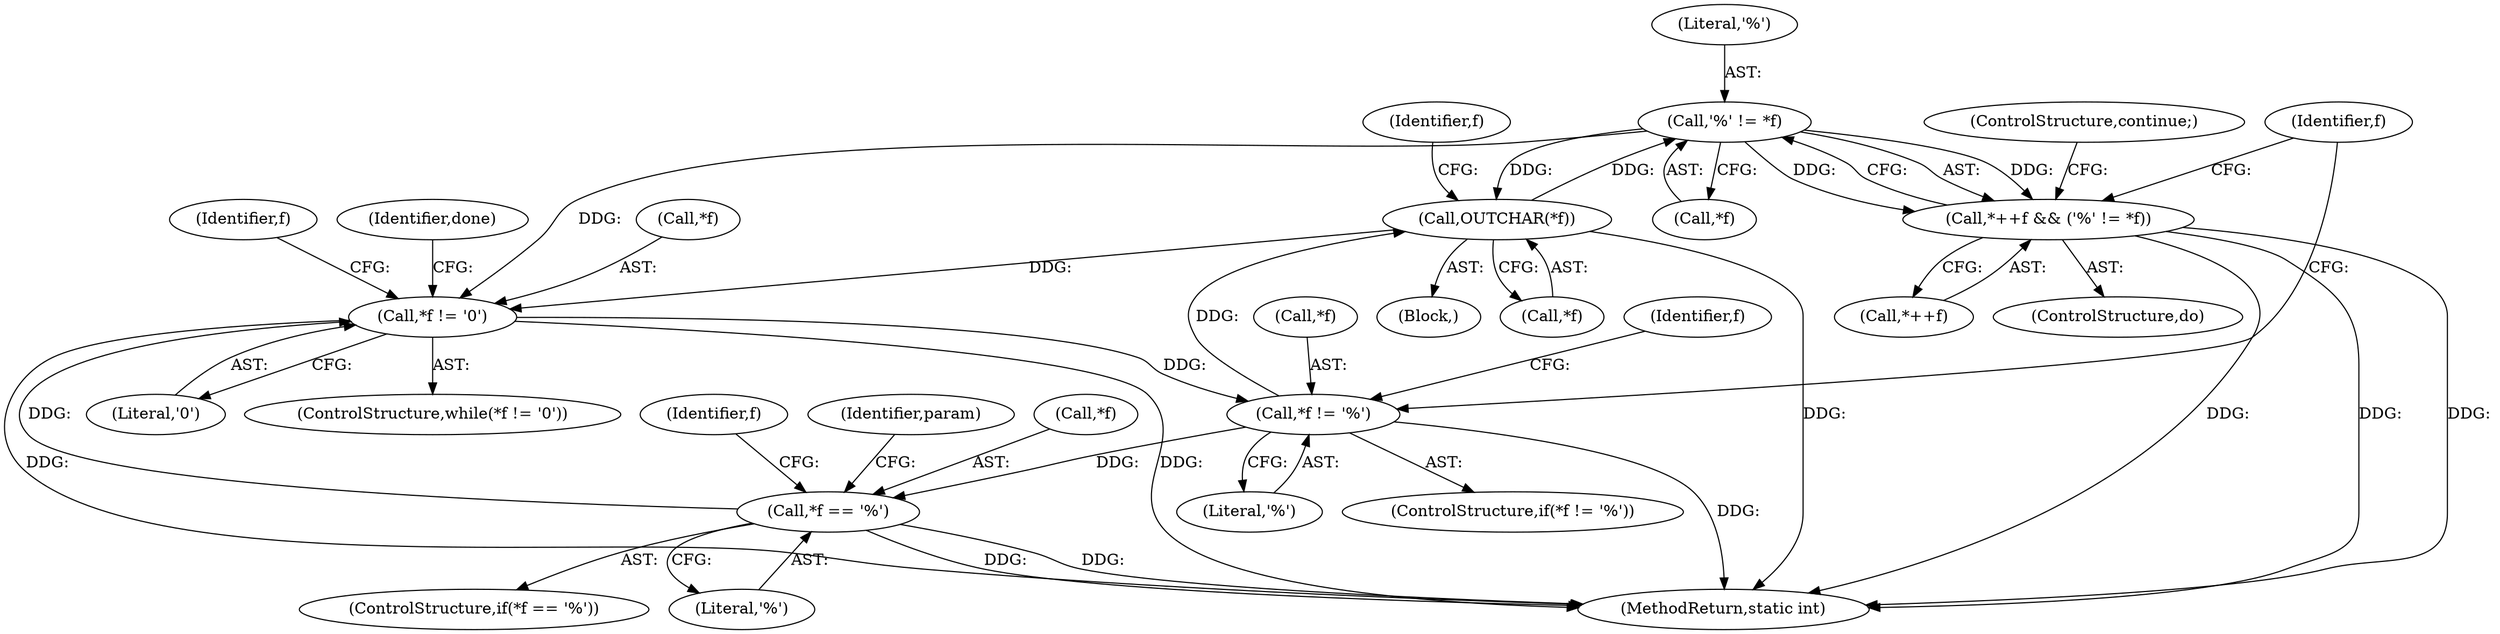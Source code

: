 digraph "0_curl_curl-7_51_0-162-g3ab3c16@pointer" {
"1000237" [label="(Call,'%' != *f)"];
"1000230" [label="(Call,OUTCHAR(*f))"];
"1000237" [label="(Call,'%' != *f)"];
"1000223" [label="(Call,*f != '%')"];
"1000209" [label="(Call,*f != '\0')"];
"1000245" [label="(Call,*f == '%')"];
"1000233" [label="(Call,*++f && ('%' != *f))"];
"1000209" [label="(Call,*f != '\0')"];
"1000224" [label="(Call,*f)"];
"1000241" [label="(ControlStructure,continue;)"];
"1000226" [label="(Literal,'%')"];
"1000239" [label="(Call,*f)"];
"1000210" [label="(Call,*f)"];
"1000212" [label="(Literal,'\0')"];
"1000230" [label="(Call,OUTCHAR(*f))"];
"1000251" [label="(Identifier,f)"];
"1001386" [label="(MethodReturn,static int)"];
"1000256" [label="(Identifier,param)"];
"1000234" [label="(Call,*++f)"];
"1000229" [label="(Block,)"];
"1000248" [label="(Literal,'%')"];
"1000236" [label="(Identifier,f)"];
"1000244" [label="(ControlStructure,if(*f == '%'))"];
"1000233" [label="(Call,*++f && ('%' != *f))"];
"1000231" [label="(Call,*f)"];
"1000245" [label="(Call,*f == '%')"];
"1000237" [label="(Call,'%' != *f)"];
"1000228" [label="(ControlStructure,do)"];
"1000238" [label="(Literal,'%')"];
"1000223" [label="(Call,*f != '%')"];
"1000232" [label="(Identifier,f)"];
"1000243" [label="(Identifier,f)"];
"1000225" [label="(Identifier,f)"];
"1000208" [label="(ControlStructure,while(*f != '\0'))"];
"1001385" [label="(Identifier,done)"];
"1000246" [label="(Call,*f)"];
"1000222" [label="(ControlStructure,if(*f != '%'))"];
"1000237" -> "1000233"  [label="AST: "];
"1000237" -> "1000239"  [label="CFG: "];
"1000238" -> "1000237"  [label="AST: "];
"1000239" -> "1000237"  [label="AST: "];
"1000233" -> "1000237"  [label="CFG: "];
"1000237" -> "1000209"  [label="DDG: "];
"1000237" -> "1000230"  [label="DDG: "];
"1000237" -> "1000233"  [label="DDG: "];
"1000237" -> "1000233"  [label="DDG: "];
"1000230" -> "1000237"  [label="DDG: "];
"1000230" -> "1000229"  [label="AST: "];
"1000230" -> "1000231"  [label="CFG: "];
"1000231" -> "1000230"  [label="AST: "];
"1000236" -> "1000230"  [label="CFG: "];
"1000230" -> "1001386"  [label="DDG: "];
"1000230" -> "1000209"  [label="DDG: "];
"1000223" -> "1000230"  [label="DDG: "];
"1000223" -> "1000222"  [label="AST: "];
"1000223" -> "1000226"  [label="CFG: "];
"1000224" -> "1000223"  [label="AST: "];
"1000226" -> "1000223"  [label="AST: "];
"1000232" -> "1000223"  [label="CFG: "];
"1000243" -> "1000223"  [label="CFG: "];
"1000223" -> "1001386"  [label="DDG: "];
"1000209" -> "1000223"  [label="DDG: "];
"1000223" -> "1000245"  [label="DDG: "];
"1000209" -> "1000208"  [label="AST: "];
"1000209" -> "1000212"  [label="CFG: "];
"1000210" -> "1000209"  [label="AST: "];
"1000212" -> "1000209"  [label="AST: "];
"1000225" -> "1000209"  [label="CFG: "];
"1001385" -> "1000209"  [label="CFG: "];
"1000209" -> "1001386"  [label="DDG: "];
"1000209" -> "1001386"  [label="DDG: "];
"1000245" -> "1000209"  [label="DDG: "];
"1000245" -> "1000244"  [label="AST: "];
"1000245" -> "1000248"  [label="CFG: "];
"1000246" -> "1000245"  [label="AST: "];
"1000248" -> "1000245"  [label="AST: "];
"1000251" -> "1000245"  [label="CFG: "];
"1000256" -> "1000245"  [label="CFG: "];
"1000245" -> "1001386"  [label="DDG: "];
"1000245" -> "1001386"  [label="DDG: "];
"1000233" -> "1000228"  [label="AST: "];
"1000233" -> "1000234"  [label="CFG: "];
"1000234" -> "1000233"  [label="AST: "];
"1000232" -> "1000233"  [label="CFG: "];
"1000241" -> "1000233"  [label="CFG: "];
"1000233" -> "1001386"  [label="DDG: "];
"1000233" -> "1001386"  [label="DDG: "];
"1000233" -> "1001386"  [label="DDG: "];
}

